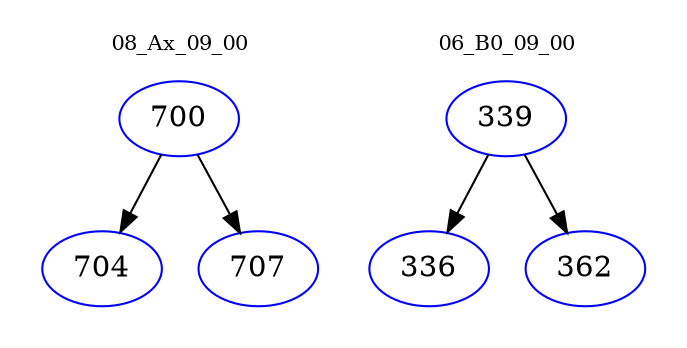 digraph{
subgraph cluster_0 {
color = white
label = "08_Ax_09_00";
fontsize=10;
T0_700 [label="700", color="blue"]
T0_700 -> T0_704 [color="black"]
T0_704 [label="704", color="blue"]
T0_700 -> T0_707 [color="black"]
T0_707 [label="707", color="blue"]
}
subgraph cluster_1 {
color = white
label = "06_B0_09_00";
fontsize=10;
T1_339 [label="339", color="blue"]
T1_339 -> T1_336 [color="black"]
T1_336 [label="336", color="blue"]
T1_339 -> T1_362 [color="black"]
T1_362 [label="362", color="blue"]
}
}
